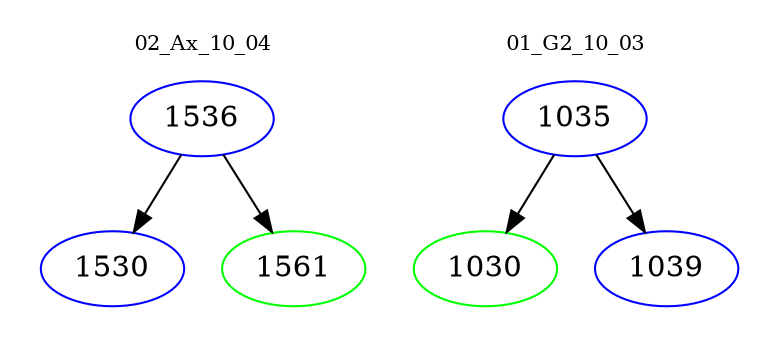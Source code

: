 digraph{
subgraph cluster_0 {
color = white
label = "02_Ax_10_04";
fontsize=10;
T0_1536 [label="1536", color="blue"]
T0_1536 -> T0_1530 [color="black"]
T0_1530 [label="1530", color="blue"]
T0_1536 -> T0_1561 [color="black"]
T0_1561 [label="1561", color="green"]
}
subgraph cluster_1 {
color = white
label = "01_G2_10_03";
fontsize=10;
T1_1035 [label="1035", color="blue"]
T1_1035 -> T1_1030 [color="black"]
T1_1030 [label="1030", color="green"]
T1_1035 -> T1_1039 [color="black"]
T1_1039 [label="1039", color="blue"]
}
}
